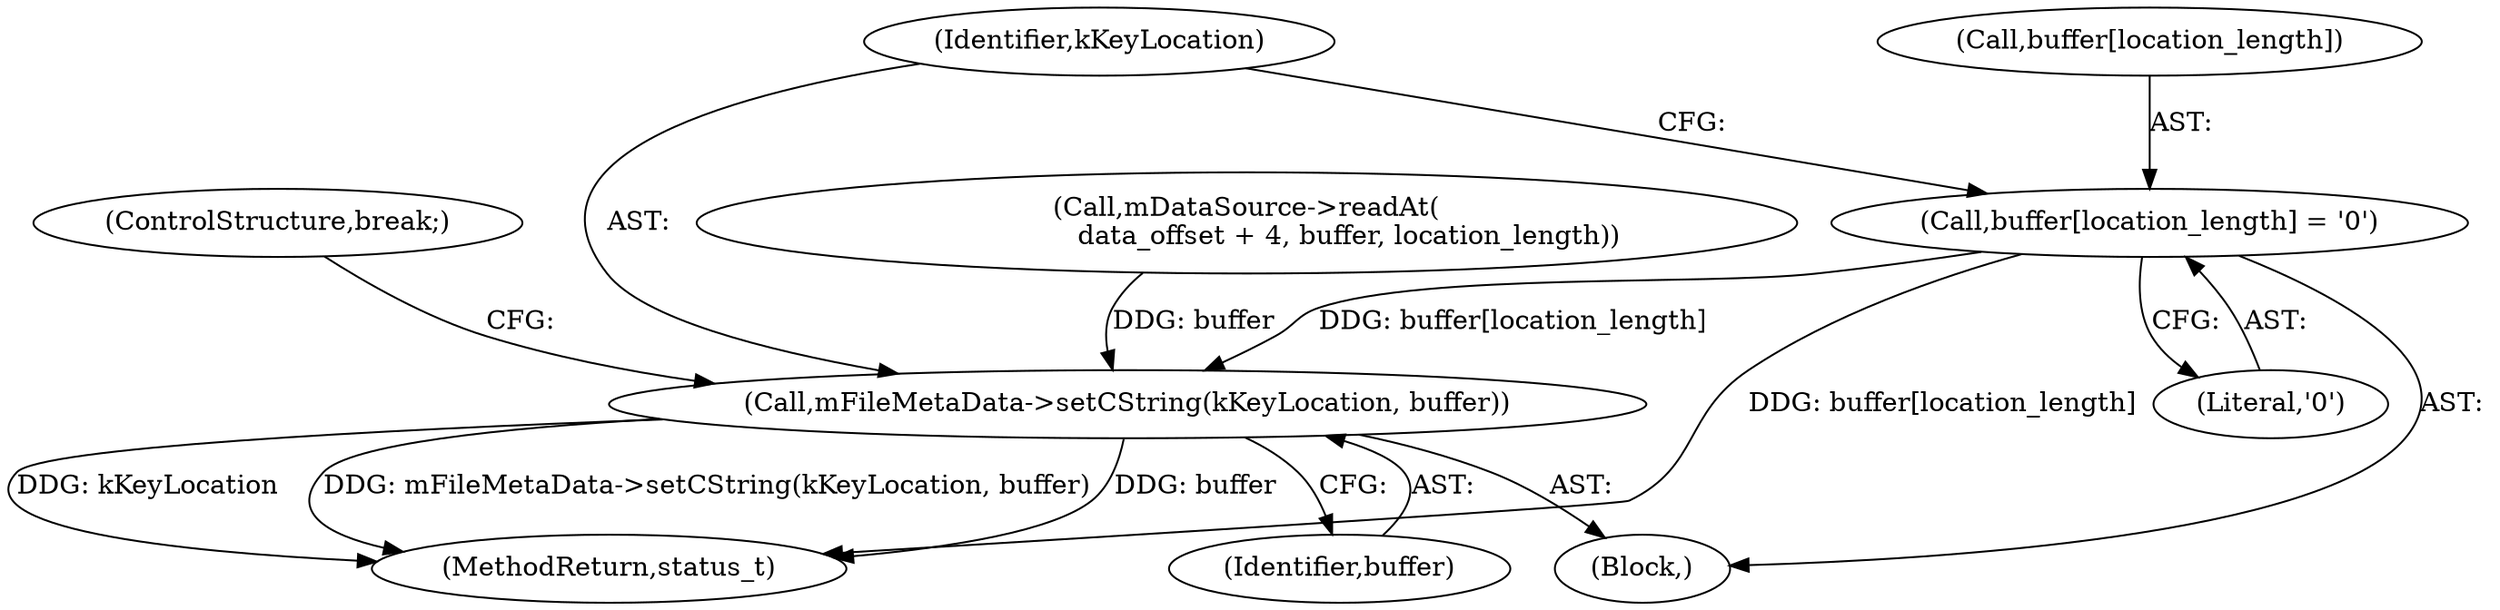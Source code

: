 digraph "0_Android_6fe85f7e15203e48df2cc3e8e1c4bc6ad49dc968@array" {
"1002040" [label="(Call,buffer[location_length] = '\0')"];
"1002045" [label="(Call,mFileMetaData->setCString(kKeyLocation, buffer))"];
"1002041" [label="(Call,buffer[location_length])"];
"1002047" [label="(Identifier,buffer)"];
"1001999" [label="(Block,)"];
"1002030" [label="(Call,mDataSource->readAt(\n                        data_offset + 4, buffer, location_length))"];
"1002048" [label="(ControlStructure,break;)"];
"1002040" [label="(Call,buffer[location_length] = '\0')"];
"1002045" [label="(Call,mFileMetaData->setCString(kKeyLocation, buffer))"];
"1002046" [label="(Identifier,kKeyLocation)"];
"1002931" [label="(MethodReturn,status_t)"];
"1002044" [label="(Literal,'\0')"];
"1002040" -> "1001999"  [label="AST: "];
"1002040" -> "1002044"  [label="CFG: "];
"1002041" -> "1002040"  [label="AST: "];
"1002044" -> "1002040"  [label="AST: "];
"1002046" -> "1002040"  [label="CFG: "];
"1002040" -> "1002931"  [label="DDG: buffer[location_length]"];
"1002040" -> "1002045"  [label="DDG: buffer[location_length]"];
"1002045" -> "1001999"  [label="AST: "];
"1002045" -> "1002047"  [label="CFG: "];
"1002046" -> "1002045"  [label="AST: "];
"1002047" -> "1002045"  [label="AST: "];
"1002048" -> "1002045"  [label="CFG: "];
"1002045" -> "1002931"  [label="DDG: kKeyLocation"];
"1002045" -> "1002931"  [label="DDG: mFileMetaData->setCString(kKeyLocation, buffer)"];
"1002045" -> "1002931"  [label="DDG: buffer"];
"1002030" -> "1002045"  [label="DDG: buffer"];
}
